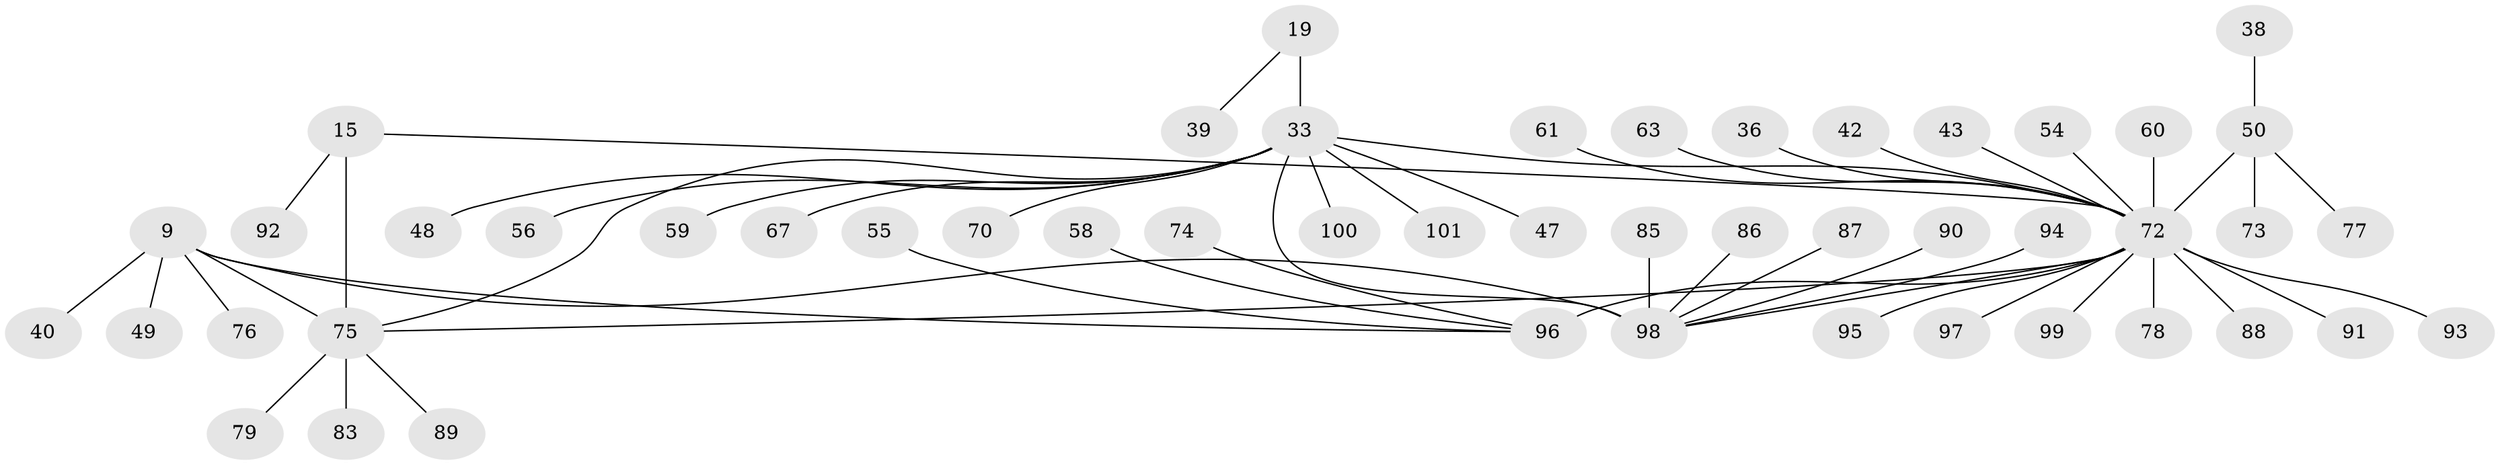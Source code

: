 // original degree distribution, {7: 0.04950495049504951, 11: 0.009900990099009901, 8: 0.0594059405940594, 10: 0.0297029702970297, 9: 0.0297029702970297, 6: 0.039603960396039604, 5: 0.019801980198019802, 4: 0.0297029702970297, 3: 0.0297029702970297, 2: 0.10891089108910891, 1: 0.594059405940594}
// Generated by graph-tools (version 1.1) at 2025/58/03/04/25 21:58:55]
// undirected, 50 vertices, 54 edges
graph export_dot {
graph [start="1"]
  node [color=gray90,style=filled];
  9 [super="+7"];
  15 [super="+13"];
  19 [super="+18"];
  33 [super="+20"];
  36;
  38;
  39;
  40;
  42;
  43;
  47;
  48;
  49;
  50 [super="+24"];
  54;
  55;
  56;
  58;
  59;
  60;
  61;
  63;
  67;
  70;
  72 [super="+25+69+32"];
  73;
  74 [super="+45"];
  75 [super="+64+11+14+29+71+30+34+44"];
  76;
  77 [super="+68"];
  78;
  79;
  83;
  85;
  86;
  87;
  88;
  89;
  90;
  91;
  92;
  93;
  94;
  95 [super="+84"];
  96 [super="+5+41"];
  97;
  98 [super="+80+46+65+81+82"];
  99;
  100;
  101;
  9 -- 40;
  9 -- 76;
  9 -- 49;
  9 -- 75 [weight=2];
  9 -- 98 [weight=6];
  9 -- 96;
  15 -- 92;
  15 -- 75 [weight=6];
  15 -- 72 [weight=2];
  19 -- 39;
  19 -- 33 [weight=6];
  33 -- 98 [weight=2];
  33 -- 67;
  33 -- 100;
  33 -- 101;
  33 -- 70;
  33 -- 72 [weight=5];
  33 -- 75;
  33 -- 47;
  33 -- 48;
  33 -- 56;
  33 -- 59;
  36 -- 72;
  38 -- 50;
  42 -- 72;
  43 -- 72;
  50 -- 72 [weight=7];
  50 -- 73;
  50 -- 77;
  54 -- 72;
  55 -- 96;
  58 -- 96;
  60 -- 72;
  61 -- 72;
  63 -- 72;
  72 -- 99;
  72 -- 91;
  72 -- 93;
  72 -- 95;
  72 -- 98 [weight=2];
  72 -- 97;
  72 -- 78;
  72 -- 88;
  72 -- 75;
  72 -- 96 [weight=6];
  74 -- 96;
  75 -- 89;
  75 -- 79;
  75 -- 83;
  85 -- 98;
  86 -- 98;
  87 -- 98;
  90 -- 98;
  94 -- 98;
}
